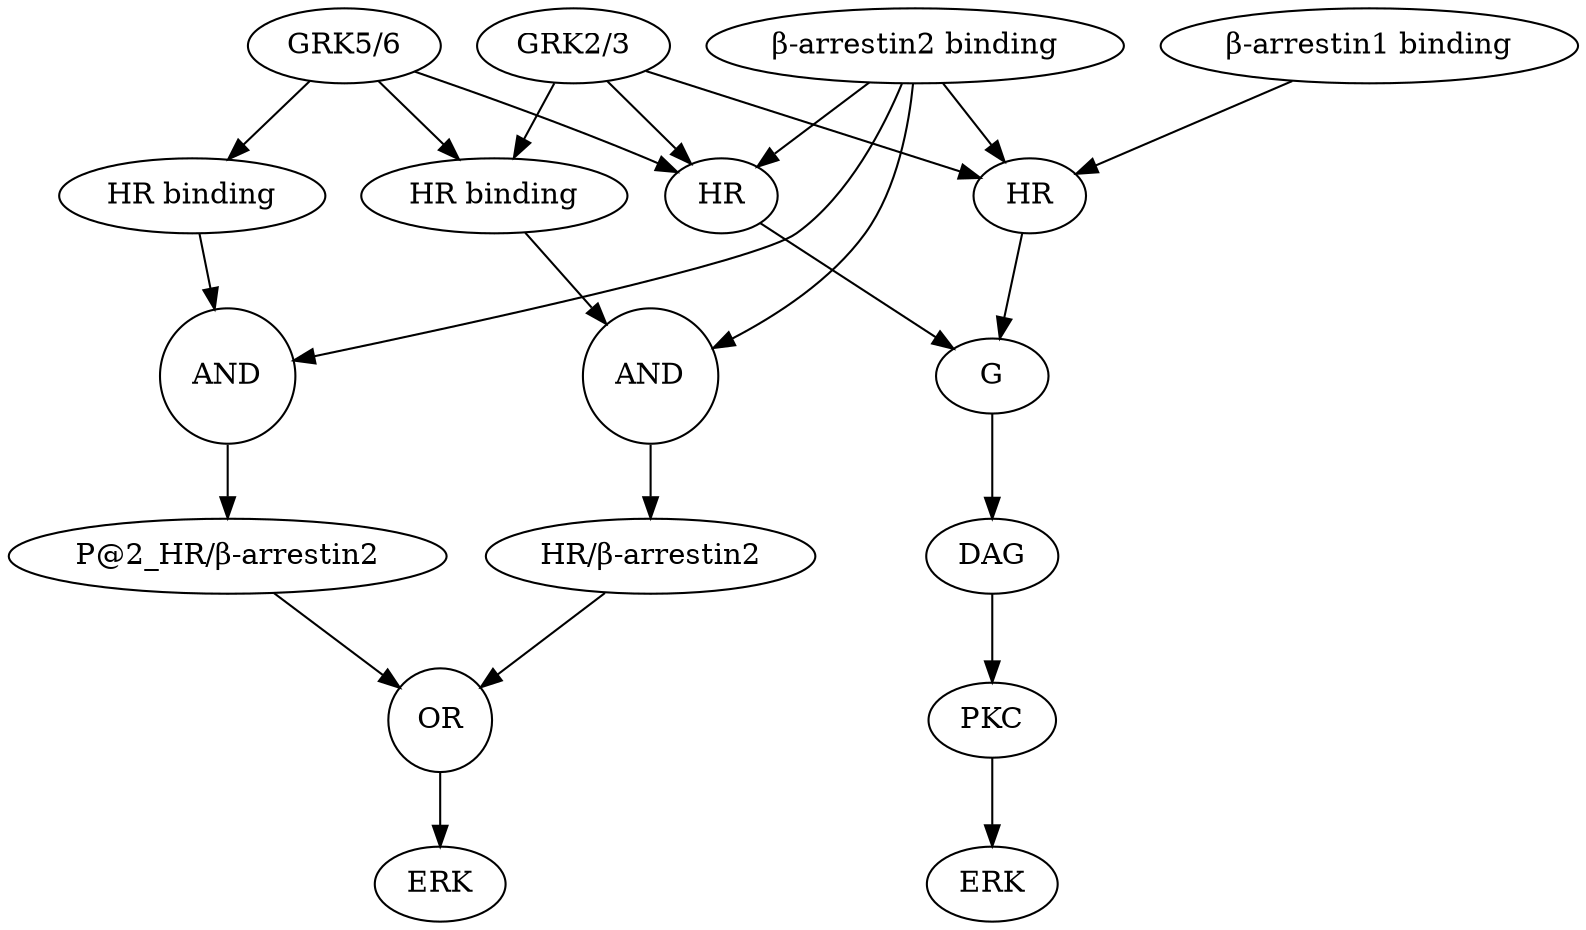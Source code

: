 digraph G {
	glyph1 [label=ERK]
	glyph2 [label=ERK]
	glyph3 [label=HR]
	glyph4 [label=G]
	glyph5 [label=DAG]
	glyph6 [label=PKC]
	glyph7 [label=HR]
	glyph8 [label="GRK2/3"]
	glyph9 [label="GRK5/6"]
	glyph10 [label="HR binding"]
	glyph11 [label="β-arrestin2 binding"]
	glyph12 [label="HR binding"]
	glyph13 [label="β-arrestin1 binding"]
	glyph14 [label="P@2_HR/β-arrestin2"]
	glyph15 [label="HR/β-arrestin2"]
	glyph16 [label=AND shape=circle]
	glyph17 [label=AND shape=circle]
	glyph18 [label=OR shape=circle]
		glyph16 -> glyph14 [tailclip=true]
		glyph17 -> glyph15 [tailclip=true]
		glyph11 -> glyph3 [tailclip=true]
		glyph13 -> glyph7 [tailclip=true]
		glyph11 -> glyph7 [tailclip=true]
		glyph3 -> glyph4 [tailclip=true]
		glyph4 -> glyph5 [tailclip=true]
		glyph5 -> glyph6 [tailclip=true]
		glyph6 -> glyph2 [tailclip=true]
		glyph7 -> glyph4 [tailclip=true]
		glyph8 -> glyph7 [tailclip=true]
		glyph9 -> glyph10 [tailclip=true]
		glyph18 -> glyph1 [tailclip=true]
		glyph8 -> glyph3 [tailclip=true]
		glyph8 -> glyph12 [tailclip=true]
		glyph9 -> glyph3 [tailclip=true]
		glyph9 -> glyph12 [tailclip=true]
		glyph14 -> glyph18 [tailclip=true]
		glyph15 -> glyph18 [tailclip=true]
		glyph10 -> glyph16 [tailclip=true]
		glyph11 -> glyph16 [tailclip=true]
		glyph12 -> glyph17 [tailclip=true]
		glyph11 -> glyph17 [tailclip=true]
}